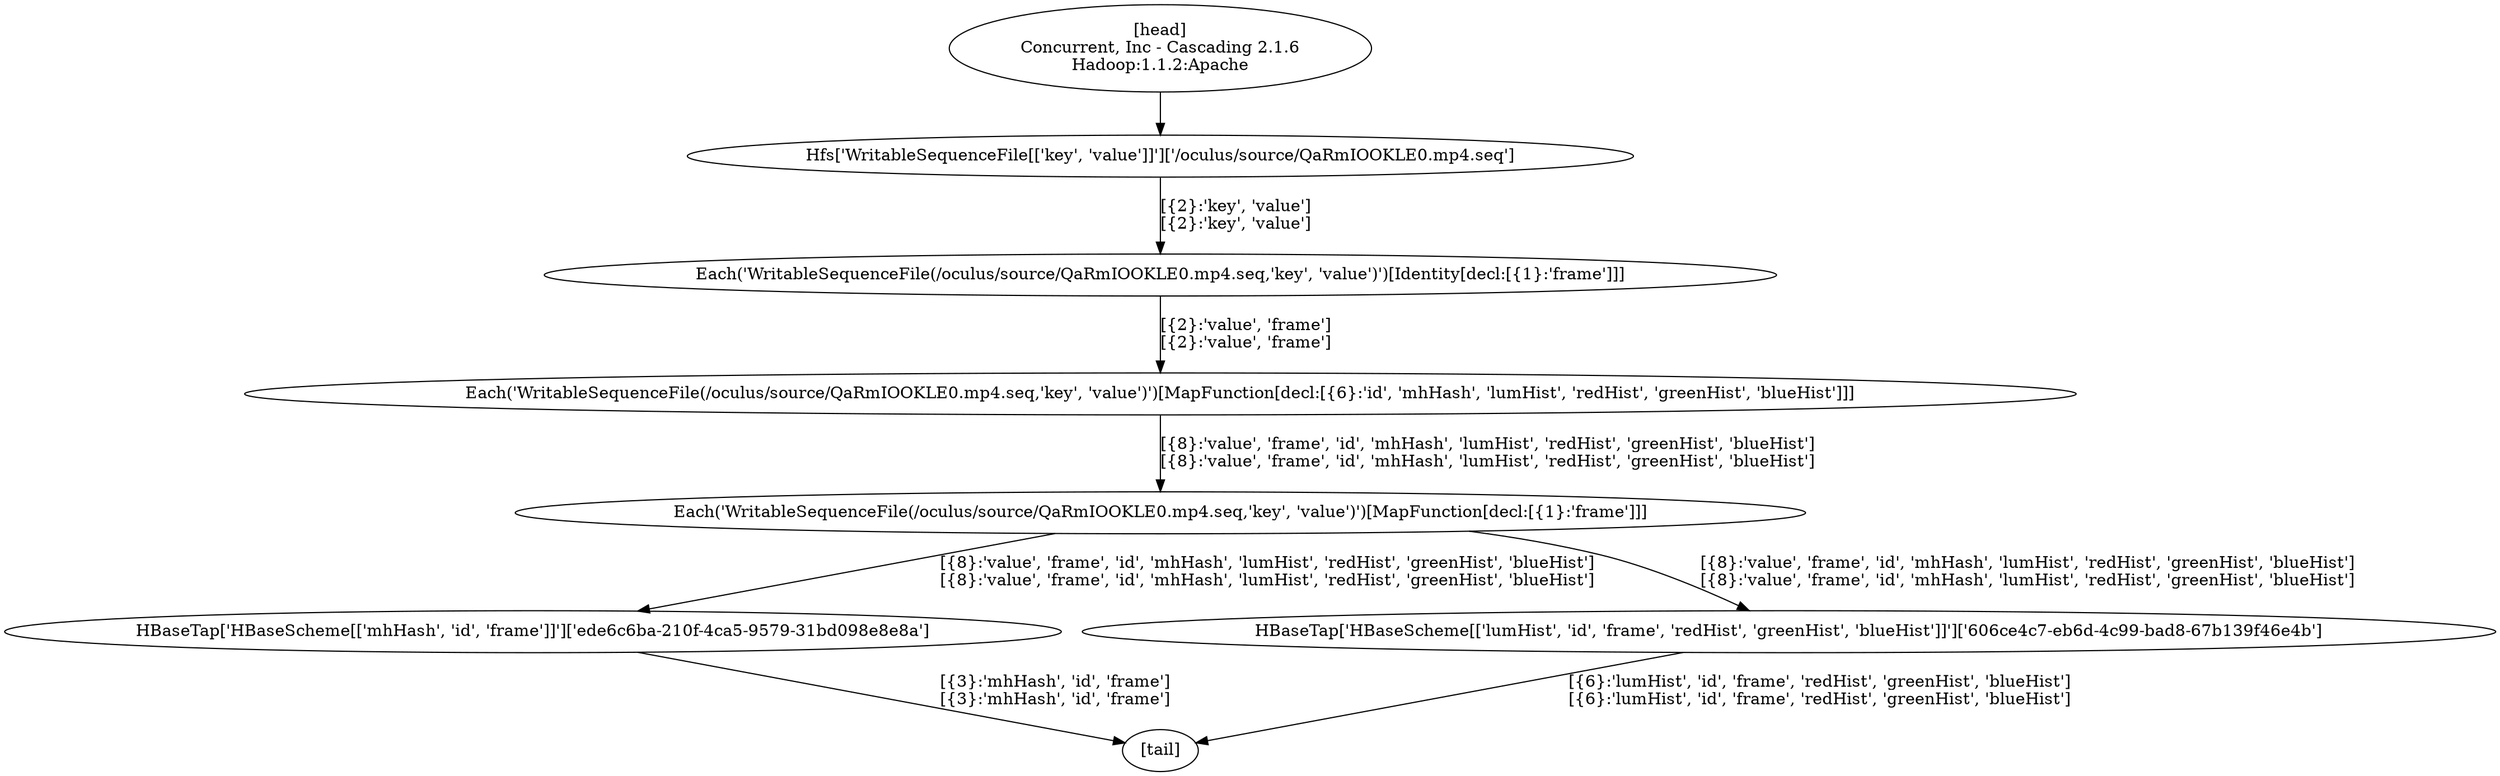digraph G {
  1 [label = "HBaseTap['HBaseScheme[['mhHash', 'id', 'frame']]']['ede6c6ba-210f-4ca5-9579-31bd098e8e8a']"];
  2 [label = "Each('WritableSequenceFile(/oculus/source/QaRmIOOKLE0.mp4.seq,'key', 'value')')[MapFunction[decl:[{1}:'frame']]]"];
  3 [label = "Each('WritableSequenceFile(/oculus/source/QaRmIOOKLE0.mp4.seq,'key', 'value')')[MapFunction[decl:[{6}:'id', 'mhHash', 'lumHist', 'redHist', 'greenHist', 'blueHist']]]"];
  4 [label = "Each('WritableSequenceFile(/oculus/source/QaRmIOOKLE0.mp4.seq,'key', 'value')')[Identity[decl:[{1}:'frame']]]"];
  5 [label = "Hfs['WritableSequenceFile[['key', 'value']]']['/oculus/source/QaRmIOOKLE0.mp4.seq']"];
  6 [label = "HBaseTap['HBaseScheme[['lumHist', 'id', 'frame', 'redHist', 'greenHist', 'blueHist']]']['606ce4c7-eb6d-4c99-bad8-67b139f46e4b']"];
  7 [label = "[head]\nConcurrent, Inc - Cascading 2.1.6\nHadoop:1.1.2:Apache"];
  8 [label = "[tail]"];
  4 -> 3 [label = "[{2}:'value', 'frame']\n[{2}:'value', 'frame']"];
  3 -> 2 [label = "[{8}:'value', 'frame', 'id', 'mhHash', 'lumHist', 'redHist', 'greenHist', 'blueHist']\n[{8}:'value', 'frame', 'id', 'mhHash', 'lumHist', 'redHist', 'greenHist', 'blueHist']"];
  7 -> 5 [label = ""];
  1 -> 8 [label = "[{3}:'mhHash', 'id', 'frame']\n[{3}:'mhHash', 'id', 'frame']"];
  6 -> 8 [label = "[{6}:'lumHist', 'id', 'frame', 'redHist', 'greenHist', 'blueHist']\n[{6}:'lumHist', 'id', 'frame', 'redHist', 'greenHist', 'blueHist']"];
  5 -> 4 [label = "[{2}:'key', 'value']\n[{2}:'key', 'value']"];
  2 -> 6 [label = "[{8}:'value', 'frame', 'id', 'mhHash', 'lumHist', 'redHist', 'greenHist', 'blueHist']\n[{8}:'value', 'frame', 'id', 'mhHash', 'lumHist', 'redHist', 'greenHist', 'blueHist']"];
  2 -> 1 [label = "[{8}:'value', 'frame', 'id', 'mhHash', 'lumHist', 'redHist', 'greenHist', 'blueHist']\n[{8}:'value', 'frame', 'id', 'mhHash', 'lumHist', 'redHist', 'greenHist', 'blueHist']"];
}
